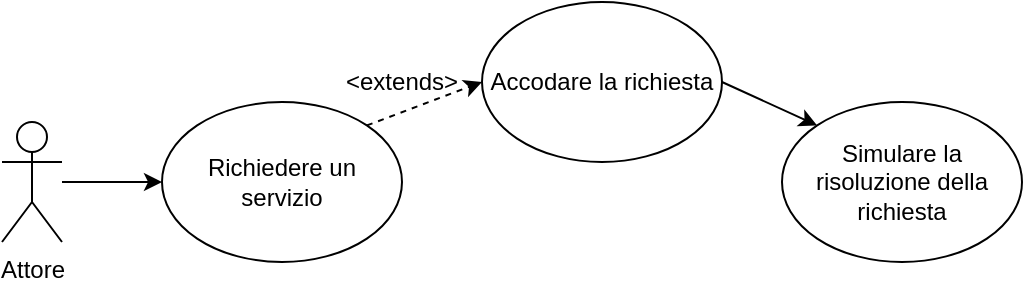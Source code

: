 <mxfile version="12.2.2" type="device" pages="1"><diagram id="XIdACRD685_uWINOQT4q" name="Page-1"><mxGraphModel dx="498" dy="558" grid="1" gridSize="10" guides="1" tooltips="1" connect="1" arrows="1" fold="1" page="1" pageScale="1" pageWidth="827" pageHeight="1169" math="0" shadow="0"><root><mxCell id="0"/><mxCell id="1" parent="0"/><mxCell id="4toErKY2bIOD6-VJtYZD-1" value="Attore" style="shape=umlActor;verticalLabelPosition=bottom;labelBackgroundColor=#ffffff;verticalAlign=top;html=1;outlineConnect=0;" vertex="1" parent="1"><mxGeometry x="90" y="270" width="30" height="60" as="geometry"/></mxCell><mxCell id="4toErKY2bIOD6-VJtYZD-5" style="rounded=0;orthogonalLoop=1;jettySize=auto;html=1;exitX=1;exitY=0;exitDx=0;exitDy=0;entryX=0;entryY=0.5;entryDx=0;entryDy=0;dashed=1;" edge="1" parent="1" source="4toErKY2bIOD6-VJtYZD-2" target="4toErKY2bIOD6-VJtYZD-3"><mxGeometry relative="1" as="geometry"/></mxCell><mxCell id="4toErKY2bIOD6-VJtYZD-8" style="edgeStyle=none;rounded=0;orthogonalLoop=1;jettySize=auto;html=1;exitX=0;exitY=0.5;exitDx=0;exitDy=0;endArrow=none;endFill=0;startArrow=classic;startFill=1;" edge="1" parent="1" source="4toErKY2bIOD6-VJtYZD-2"><mxGeometry relative="1" as="geometry"><mxPoint x="120" y="300" as="targetPoint"/></mxGeometry></mxCell><mxCell id="4toErKY2bIOD6-VJtYZD-2" value="Richiedere un servizio" style="ellipse;whiteSpace=wrap;html=1;" vertex="1" parent="1"><mxGeometry x="170" y="260" width="120" height="80" as="geometry"/></mxCell><mxCell id="4toErKY2bIOD6-VJtYZD-6" style="edgeStyle=none;rounded=0;orthogonalLoop=1;jettySize=auto;html=1;exitX=1;exitY=0.5;exitDx=0;exitDy=0;entryX=0;entryY=0;entryDx=0;entryDy=0;" edge="1" parent="1" source="4toErKY2bIOD6-VJtYZD-3" target="4toErKY2bIOD6-VJtYZD-4"><mxGeometry relative="1" as="geometry"/></mxCell><mxCell id="4toErKY2bIOD6-VJtYZD-3" value="Accodare la richiesta" style="ellipse;whiteSpace=wrap;html=1;" vertex="1" parent="1"><mxGeometry x="330" y="210" width="120" height="80" as="geometry"/></mxCell><mxCell id="4toErKY2bIOD6-VJtYZD-4" value="Simulare la risoluzione della richiesta" style="ellipse;whiteSpace=wrap;html=1;" vertex="1" parent="1"><mxGeometry x="480" y="260" width="120" height="80" as="geometry"/></mxCell><mxCell id="4toErKY2bIOD6-VJtYZD-7" value="&amp;lt;extends&amp;gt;" style="text;html=1;resizable=0;points=[];autosize=1;align=left;verticalAlign=top;spacingTop=-4;" vertex="1" parent="1"><mxGeometry x="260" y="240" width="70" height="20" as="geometry"/></mxCell></root></mxGraphModel></diagram></mxfile>